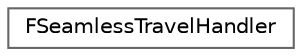 digraph "Graphical Class Hierarchy"
{
 // INTERACTIVE_SVG=YES
 // LATEX_PDF_SIZE
  bgcolor="transparent";
  edge [fontname=Helvetica,fontsize=10,labelfontname=Helvetica,labelfontsize=10];
  node [fontname=Helvetica,fontsize=10,shape=box,height=0.2,width=0.4];
  rankdir="LR";
  Node0 [id="Node000000",label="FSeamlessTravelHandler",height=0.2,width=0.4,color="grey40", fillcolor="white", style="filled",URL="$d0/deb/classFSeamlessTravelHandler.html",tooltip="class that encapsulates seamless world traveling"];
}
